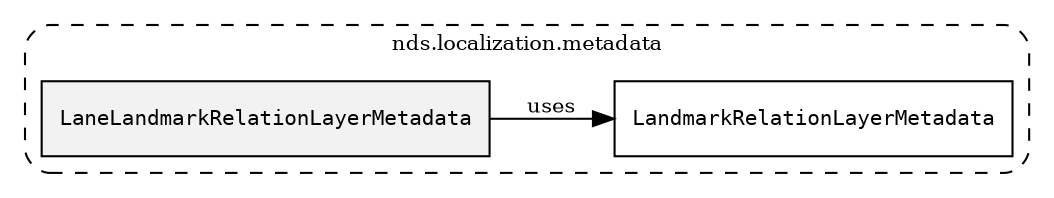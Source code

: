 /**
 * This dot file creates symbol collaboration diagram for LaneLandmarkRelationLayerMetadata.
 */
digraph ZSERIO
{
    node [shape=box, fontsize=10];
    rankdir="LR";
    fontsize=10;
    tooltip="LaneLandmarkRelationLayerMetadata collaboration diagram";

    subgraph "cluster_nds.localization.metadata"
    {
        style="dashed, rounded";
        label="nds.localization.metadata";
        tooltip="Package nds.localization.metadata";
        href="../../../content/packages/nds.localization.metadata.html#Package-nds-localization-metadata";
        target="_parent";

        "LaneLandmarkRelationLayerMetadata" [style="filled", fillcolor="#0000000D", target="_parent", label=<<font face="monospace"><table align="center" border="0" cellspacing="0" cellpadding="0"><tr><td href="../../../content/packages/nds.localization.metadata.html#Subtype-LaneLandmarkRelationLayerMetadata" title="Subtype defined in nds.localization.metadata">LaneLandmarkRelationLayerMetadata</td></tr></table></font>>];
        "LandmarkRelationLayerMetadata" [target="_parent", label=<<font face="monospace"><table align="center" border="0" cellspacing="0" cellpadding="0"><tr><td href="../../../content/packages/nds.localization.metadata.html#Structure-LandmarkRelationLayerMetadata" title="Structure defined in nds.localization.metadata">LandmarkRelationLayerMetadata</td></tr></table></font>>];
    }

    "LaneLandmarkRelationLayerMetadata" -> "LandmarkRelationLayerMetadata" [label="uses", fontsize=10];
}
